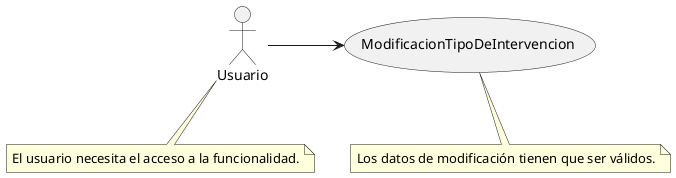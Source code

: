 @startuml
actor Usuario as actor1
usecase ModificacionTipoDeIntervencion as UC1

actor1 -> UC1

note "El usuario necesita el acceso a la funcionalidad." as N2
(actor1) .. N2

note "Los datos de modificación tienen que ser válidos." as N3
(UC1) .. N3
@enduml